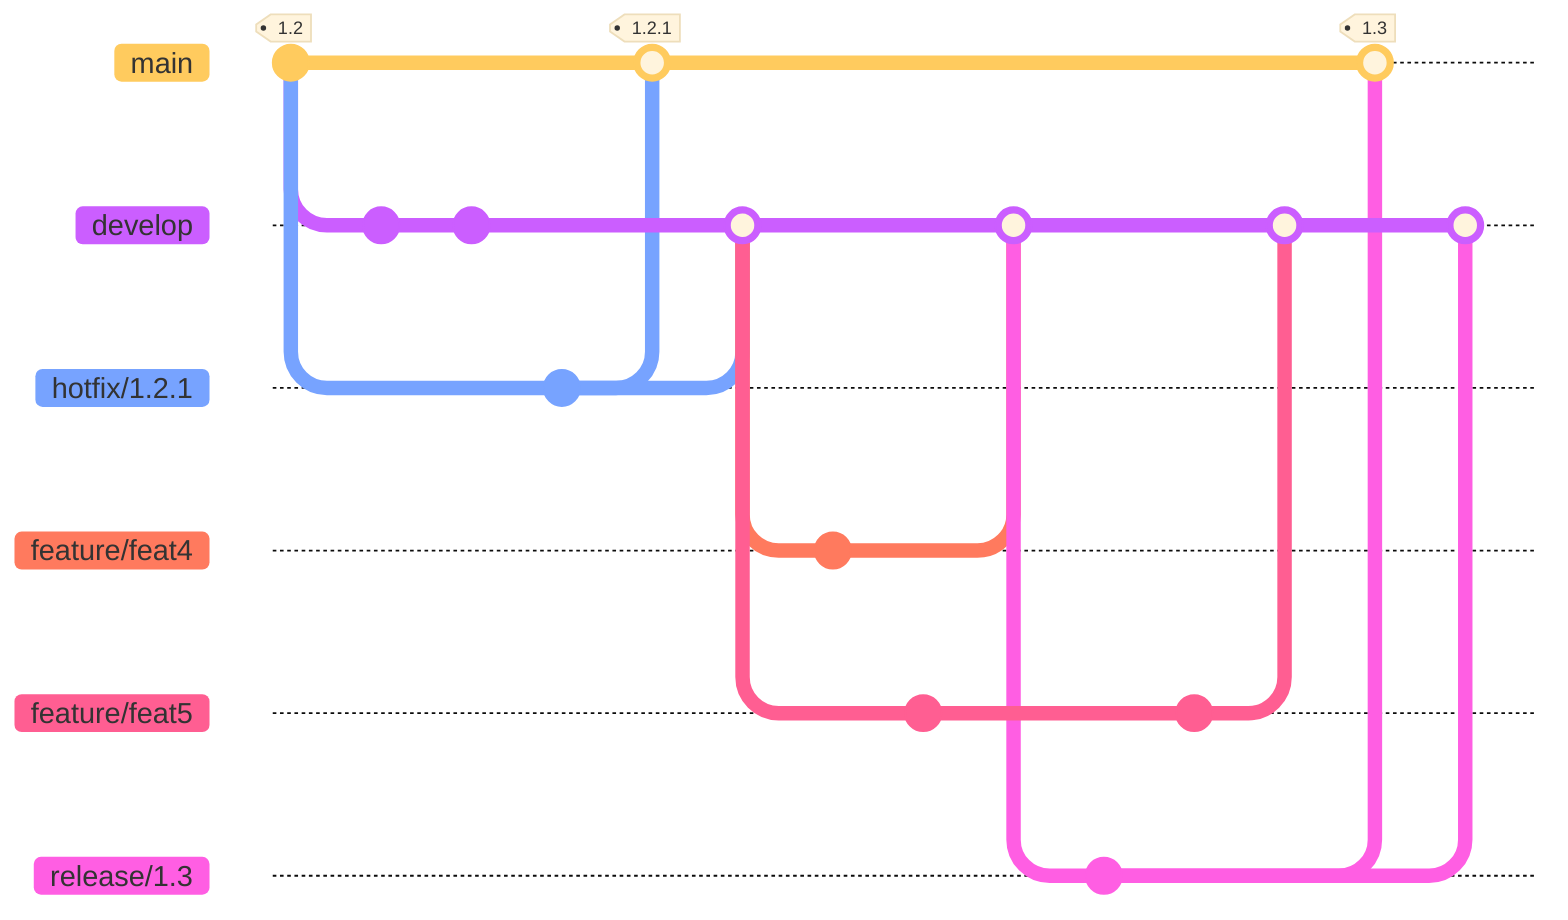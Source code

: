 %%{init: {
    'theme': 'base',
    'gitGraph': {
        'showCommitLabel': false,
        'mainBranchName': 'main'
    }
}}%%
gitGraph LR:
    commit tag:"1.2"
    
    branch develop
    checkout develop
    commit
    commit

    checkout main
    branch hotfix/1.2.1
    checkout hotfix/1.2.1
    commit

    checkout main
    merge hotfix/1.2.1 tag:"1.2.1"
    checkout develop
    merge hotfix/1.2.1

    checkout develop
    branch feature/feat4
    commit

    checkout develop
    branch feature/feat5
    checkout feature/feat5
    commit

    checkout develop
    merge feature/feat4
    branch release/1.3
    checkout release/1.3
    commit

    checkout feature/feat5
    commit
    checkout develop
    merge feature/feat5

    checkout main
    merge release/1.3 tag:"1.3"
    checkout develop
    merge release/1.3
